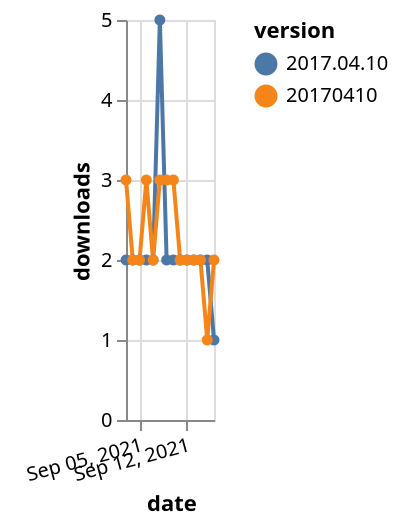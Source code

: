 {"$schema": "https://vega.github.io/schema/vega-lite/v5.json", "description": "A simple bar chart with embedded data.", "data": {"values": [{"date": "2021-09-03", "total": 2486, "delta": 2, "version": "2017.04.10"}, {"date": "2021-09-04", "total": 2488, "delta": 2, "version": "2017.04.10"}, {"date": "2021-09-05", "total": 2490, "delta": 2, "version": "2017.04.10"}, {"date": "2021-09-06", "total": 2492, "delta": 2, "version": "2017.04.10"}, {"date": "2021-09-07", "total": 2494, "delta": 2, "version": "2017.04.10"}, {"date": "2021-09-08", "total": 2499, "delta": 5, "version": "2017.04.10"}, {"date": "2021-09-09", "total": 2501, "delta": 2, "version": "2017.04.10"}, {"date": "2021-09-10", "total": 2503, "delta": 2, "version": "2017.04.10"}, {"date": "2021-09-11", "total": 2505, "delta": 2, "version": "2017.04.10"}, {"date": "2021-09-12", "total": 2507, "delta": 2, "version": "2017.04.10"}, {"date": "2021-09-13", "total": 2509, "delta": 2, "version": "2017.04.10"}, {"date": "2021-09-14", "total": 2511, "delta": 2, "version": "2017.04.10"}, {"date": "2021-09-15", "total": 2513, "delta": 2, "version": "2017.04.10"}, {"date": "2021-09-16", "total": 2514, "delta": 1, "version": "2017.04.10"}, {"date": "2021-09-03", "total": 422, "delta": 3, "version": "20170410"}, {"date": "2021-09-04", "total": 424, "delta": 2, "version": "20170410"}, {"date": "2021-09-05", "total": 426, "delta": 2, "version": "20170410"}, {"date": "2021-09-06", "total": 429, "delta": 3, "version": "20170410"}, {"date": "2021-09-07", "total": 431, "delta": 2, "version": "20170410"}, {"date": "2021-09-08", "total": 434, "delta": 3, "version": "20170410"}, {"date": "2021-09-09", "total": 437, "delta": 3, "version": "20170410"}, {"date": "2021-09-10", "total": 440, "delta": 3, "version": "20170410"}, {"date": "2021-09-11", "total": 442, "delta": 2, "version": "20170410"}, {"date": "2021-09-12", "total": 444, "delta": 2, "version": "20170410"}, {"date": "2021-09-13", "total": 446, "delta": 2, "version": "20170410"}, {"date": "2021-09-14", "total": 448, "delta": 2, "version": "20170410"}, {"date": "2021-09-15", "total": 449, "delta": 1, "version": "20170410"}, {"date": "2021-09-16", "total": 451, "delta": 2, "version": "20170410"}]}, "width": "container", "mark": {"type": "line", "point": {"filled": true}}, "encoding": {"x": {"field": "date", "type": "temporal", "timeUnit": "yearmonthdate", "title": "date", "axis": {"labelAngle": -15}}, "y": {"field": "delta", "type": "quantitative", "title": "downloads"}, "color": {"field": "version", "type": "nominal"}, "tooltip": {"field": "delta"}}}